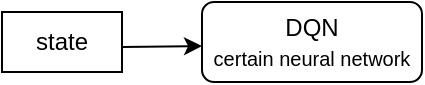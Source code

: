<mxfile version="23.0.2" type="github">
  <diagram name="第 1 页" id="4oUNClY9qSjRjuL-bmPs">
    <mxGraphModel dx="682" dy="701" grid="1" gridSize="10" guides="1" tooltips="1" connect="1" arrows="1" fold="1" page="1" pageScale="1" pageWidth="827" pageHeight="1169" math="1" shadow="0">
      <root>
        <mxCell id="0" />
        <mxCell id="1" parent="0" />
        <mxCell id="M_dUU4IW7gTU8B-7q8Td-1" value="state" style="rounded=0;whiteSpace=wrap;html=1;" vertex="1" parent="1">
          <mxGeometry x="150" y="260" width="60" height="30" as="geometry" />
        </mxCell>
        <mxCell id="M_dUU4IW7gTU8B-7q8Td-4" value="" style="endArrow=classic;html=1;rounded=0;" edge="1" parent="1">
          <mxGeometry width="50" height="50" relative="1" as="geometry">
            <mxPoint x="210" y="277.5" as="sourcePoint" />
            <mxPoint x="250" y="277" as="targetPoint" />
          </mxGeometry>
        </mxCell>
        <mxCell id="M_dUU4IW7gTU8B-7q8Td-5" value="DQN&lt;br&gt;&lt;font style=&quot;font-size: 10px;&quot;&gt;certain neural network&lt;/font&gt;" style="rounded=1;whiteSpace=wrap;html=1;" vertex="1" parent="1">
          <mxGeometry x="250" y="255" width="110" height="40" as="geometry" />
        </mxCell>
      </root>
    </mxGraphModel>
  </diagram>
</mxfile>
